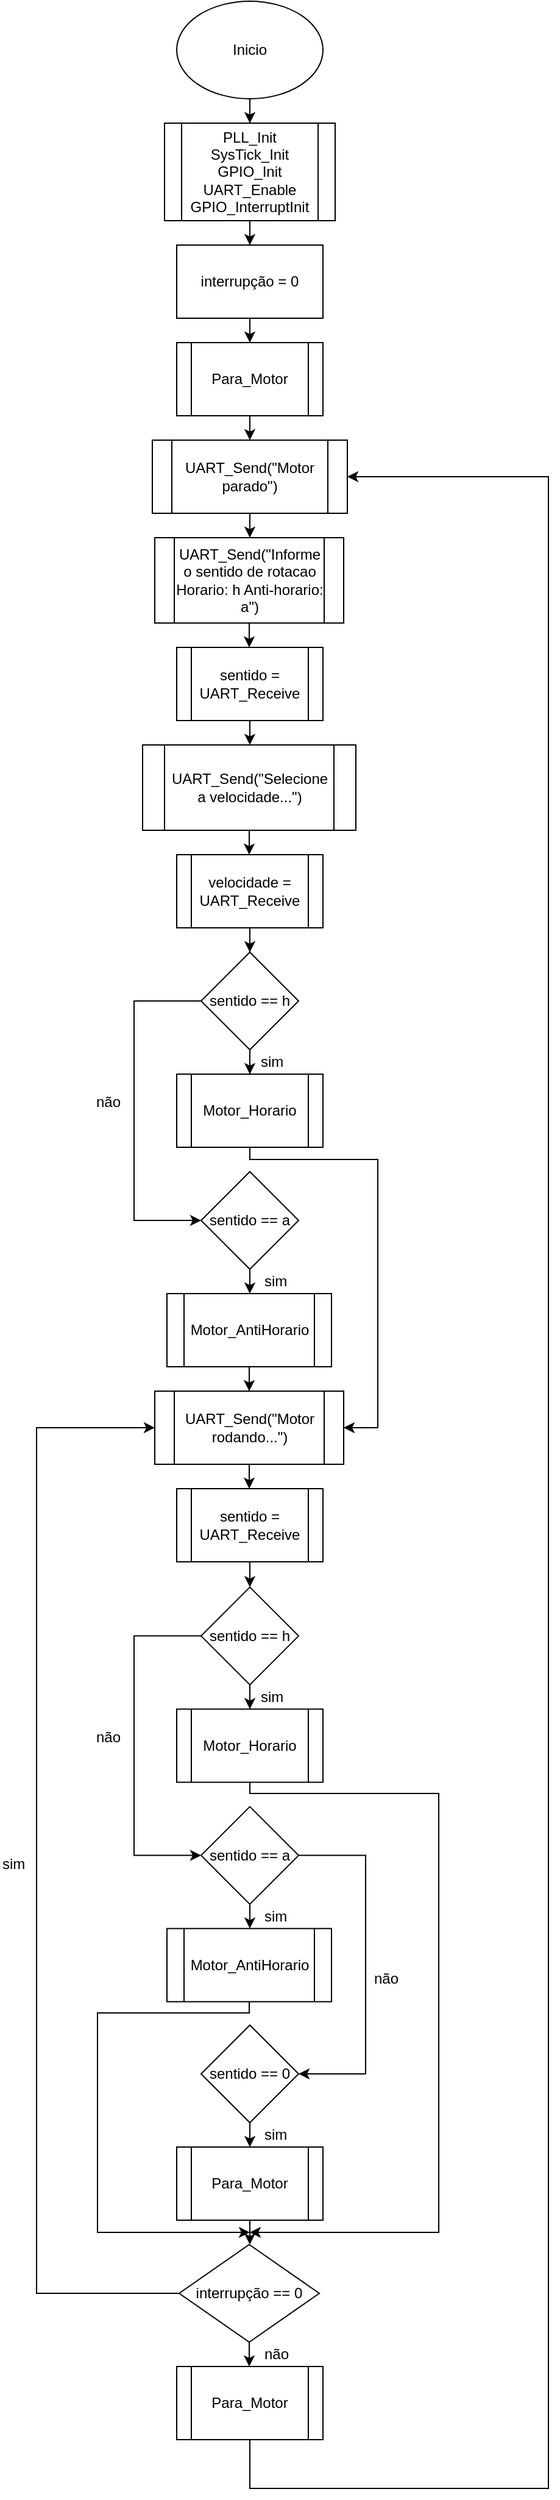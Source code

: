 <mxfile version="10.7.5" type="device"><diagram id="WJ5-Z5Rxi3Px6-7MCfZE" name="Page-1"><mxGraphModel dx="1010" dy="550" grid="1" gridSize="10" guides="1" tooltips="1" connect="1" arrows="1" fold="1" page="1" pageScale="1" pageWidth="850" pageHeight="1100" math="0" shadow="0"><root><mxCell id="0"/><mxCell id="1" parent="0"/><mxCell id="1kAuzu0sVvoDJV2iiLRR-3" value="" style="edgeStyle=orthogonalEdgeStyle;rounded=0;orthogonalLoop=1;jettySize=auto;html=1;" edge="1" parent="1" source="1kAuzu0sVvoDJV2iiLRR-1" target="1kAuzu0sVvoDJV2iiLRR-2"><mxGeometry relative="1" as="geometry"/></mxCell><mxCell id="1kAuzu0sVvoDJV2iiLRR-1" value="Inicio" style="ellipse;whiteSpace=wrap;html=1;" vertex="1" parent="1"><mxGeometry x="365" width="120" height="80" as="geometry"/></mxCell><mxCell id="1kAuzu0sVvoDJV2iiLRR-8" value="" style="edgeStyle=orthogonalEdgeStyle;rounded=0;orthogonalLoop=1;jettySize=auto;html=1;" edge="1" parent="1" source="1kAuzu0sVvoDJV2iiLRR-2" target="1kAuzu0sVvoDJV2iiLRR-4"><mxGeometry relative="1" as="geometry"/></mxCell><mxCell id="1kAuzu0sVvoDJV2iiLRR-2" value="PLL_Init&lt;br&gt;SysTick_Init&lt;br&gt;GPIO_Init&lt;br&gt;UART_Enable&lt;br&gt;GPIO_InterruptInit&lt;br&gt;" style="shape=process;whiteSpace=wrap;html=1;backgroundOutline=1;" vertex="1" parent="1"><mxGeometry x="355" y="100" width="140" height="80" as="geometry"/></mxCell><mxCell id="1kAuzu0sVvoDJV2iiLRR-9" value="" style="edgeStyle=orthogonalEdgeStyle;rounded=0;orthogonalLoop=1;jettySize=auto;html=1;" edge="1" parent="1" source="1kAuzu0sVvoDJV2iiLRR-4" target="1kAuzu0sVvoDJV2iiLRR-5"><mxGeometry relative="1" as="geometry"/></mxCell><mxCell id="1kAuzu0sVvoDJV2iiLRR-4" value="interrupção = 0" style="rounded=0;whiteSpace=wrap;html=1;" vertex="1" parent="1"><mxGeometry x="365" y="200" width="120" height="60" as="geometry"/></mxCell><mxCell id="1kAuzu0sVvoDJV2iiLRR-12" style="edgeStyle=orthogonalEdgeStyle;rounded=0;orthogonalLoop=1;jettySize=auto;html=1;exitX=0.5;exitY=1;exitDx=0;exitDy=0;entryX=0.5;entryY=0;entryDx=0;entryDy=0;" edge="1" parent="1" source="1kAuzu0sVvoDJV2iiLRR-5" target="1kAuzu0sVvoDJV2iiLRR-6"><mxGeometry relative="1" as="geometry"/></mxCell><mxCell id="1kAuzu0sVvoDJV2iiLRR-5" value="Para_Motor" style="shape=process;whiteSpace=wrap;html=1;backgroundOutline=1;" vertex="1" parent="1"><mxGeometry x="365" y="280" width="120" height="60" as="geometry"/></mxCell><mxCell id="1kAuzu0sVvoDJV2iiLRR-11" value="" style="edgeStyle=orthogonalEdgeStyle;rounded=0;orthogonalLoop=1;jettySize=auto;html=1;" edge="1" parent="1" source="1kAuzu0sVvoDJV2iiLRR-6" target="1kAuzu0sVvoDJV2iiLRR-7"><mxGeometry relative="1" as="geometry"/></mxCell><mxCell id="1kAuzu0sVvoDJV2iiLRR-6" value="UART_Send(&quot;Motor parado&quot;)" style="shape=process;whiteSpace=wrap;html=1;backgroundOutline=1;" vertex="1" parent="1"><mxGeometry x="345" y="360" width="160" height="60" as="geometry"/></mxCell><mxCell id="1kAuzu0sVvoDJV2iiLRR-15" value="" style="edgeStyle=orthogonalEdgeStyle;rounded=0;orthogonalLoop=1;jettySize=auto;html=1;" edge="1" parent="1" source="1kAuzu0sVvoDJV2iiLRR-7" target="1kAuzu0sVvoDJV2iiLRR-14"><mxGeometry relative="1" as="geometry"/></mxCell><mxCell id="1kAuzu0sVvoDJV2iiLRR-7" value="UART_Send(&quot;Informe o sentido de rotacao Horario: h Anti-horario: a&quot;)" style="shape=process;whiteSpace=wrap;html=1;backgroundOutline=1;" vertex="1" parent="1"><mxGeometry x="347" y="440" width="155" height="70" as="geometry"/></mxCell><mxCell id="1kAuzu0sVvoDJV2iiLRR-17" value="" style="edgeStyle=orthogonalEdgeStyle;rounded=0;orthogonalLoop=1;jettySize=auto;html=1;" edge="1" parent="1" source="1kAuzu0sVvoDJV2iiLRR-14" target="1kAuzu0sVvoDJV2iiLRR-16"><mxGeometry relative="1" as="geometry"/></mxCell><mxCell id="1kAuzu0sVvoDJV2iiLRR-14" value="sentido = UART_Receive" style="shape=process;whiteSpace=wrap;html=1;backgroundOutline=1;" vertex="1" parent="1"><mxGeometry x="365" y="530" width="120" height="60" as="geometry"/></mxCell><mxCell id="1kAuzu0sVvoDJV2iiLRR-20" value="" style="edgeStyle=orthogonalEdgeStyle;rounded=0;orthogonalLoop=1;jettySize=auto;html=1;" edge="1" parent="1" source="1kAuzu0sVvoDJV2iiLRR-16" target="1kAuzu0sVvoDJV2iiLRR-19"><mxGeometry relative="1" as="geometry"/></mxCell><mxCell id="1kAuzu0sVvoDJV2iiLRR-16" value="UART_Send(&quot;Selecione a velocidade...&quot;)" style="shape=process;whiteSpace=wrap;html=1;backgroundOutline=1;" vertex="1" parent="1"><mxGeometry x="337" y="610" width="175" height="70" as="geometry"/></mxCell><mxCell id="1kAuzu0sVvoDJV2iiLRR-22" value="" style="edgeStyle=orthogonalEdgeStyle;rounded=0;orthogonalLoop=1;jettySize=auto;html=1;" edge="1" parent="1" source="1kAuzu0sVvoDJV2iiLRR-19" target="1kAuzu0sVvoDJV2iiLRR-21"><mxGeometry relative="1" as="geometry"/></mxCell><mxCell id="1kAuzu0sVvoDJV2iiLRR-19" value="velocidade = UART_Receive" style="shape=process;whiteSpace=wrap;html=1;backgroundOutline=1;" vertex="1" parent="1"><mxGeometry x="365" y="700" width="120" height="60" as="geometry"/></mxCell><mxCell id="1kAuzu0sVvoDJV2iiLRR-24" value="" style="edgeStyle=orthogonalEdgeStyle;rounded=0;orthogonalLoop=1;jettySize=auto;html=1;" edge="1" parent="1" source="1kAuzu0sVvoDJV2iiLRR-21" target="1kAuzu0sVvoDJV2iiLRR-23"><mxGeometry relative="1" as="geometry"/></mxCell><mxCell id="1kAuzu0sVvoDJV2iiLRR-26" style="edgeStyle=orthogonalEdgeStyle;rounded=0;orthogonalLoop=1;jettySize=auto;html=1;exitX=0;exitY=0.5;exitDx=0;exitDy=0;entryX=0;entryY=0.5;entryDx=0;entryDy=0;" edge="1" parent="1" source="1kAuzu0sVvoDJV2iiLRR-21" target="1kAuzu0sVvoDJV2iiLRR-25"><mxGeometry relative="1" as="geometry"><Array as="points"><mxPoint x="330" y="820"/><mxPoint x="330" y="1000"/></Array></mxGeometry></mxCell><mxCell id="1kAuzu0sVvoDJV2iiLRR-21" value="sentido == h" style="rhombus;whiteSpace=wrap;html=1;" vertex="1" parent="1"><mxGeometry x="385" y="780" width="80" height="80" as="geometry"/></mxCell><mxCell id="1kAuzu0sVvoDJV2iiLRR-34" style="edgeStyle=orthogonalEdgeStyle;rounded=0;orthogonalLoop=1;jettySize=auto;html=1;exitX=0.5;exitY=1;exitDx=0;exitDy=0;entryX=1;entryY=0.5;entryDx=0;entryDy=0;" edge="1" parent="1" source="1kAuzu0sVvoDJV2iiLRR-23" target="1kAuzu0sVvoDJV2iiLRR-32"><mxGeometry relative="1" as="geometry"><Array as="points"><mxPoint x="425" y="950"/><mxPoint x="530" y="950"/><mxPoint x="530" y="1170"/></Array></mxGeometry></mxCell><mxCell id="1kAuzu0sVvoDJV2iiLRR-23" value="Motor_Horario" style="shape=process;whiteSpace=wrap;html=1;backgroundOutline=1;" vertex="1" parent="1"><mxGeometry x="365" y="880" width="120" height="60" as="geometry"/></mxCell><mxCell id="1kAuzu0sVvoDJV2iiLRR-29" value="" style="edgeStyle=orthogonalEdgeStyle;rounded=0;orthogonalLoop=1;jettySize=auto;html=1;" edge="1" parent="1" source="1kAuzu0sVvoDJV2iiLRR-25" target="1kAuzu0sVvoDJV2iiLRR-28"><mxGeometry relative="1" as="geometry"/></mxCell><mxCell id="1kAuzu0sVvoDJV2iiLRR-25" value="sentido == a" style="rhombus;whiteSpace=wrap;html=1;" vertex="1" parent="1"><mxGeometry x="385" y="960" width="80" height="80" as="geometry"/></mxCell><mxCell id="1kAuzu0sVvoDJV2iiLRR-27" value="não" style="text;html=1;resizable=0;points=[];autosize=1;align=left;verticalAlign=top;spacingTop=-4;" vertex="1" parent="1"><mxGeometry x="297" y="893" width="40" height="20" as="geometry"/></mxCell><mxCell id="1kAuzu0sVvoDJV2iiLRR-33" value="" style="edgeStyle=orthogonalEdgeStyle;rounded=0;orthogonalLoop=1;jettySize=auto;html=1;" edge="1" parent="1" source="1kAuzu0sVvoDJV2iiLRR-28" target="1kAuzu0sVvoDJV2iiLRR-32"><mxGeometry relative="1" as="geometry"/></mxCell><mxCell id="1kAuzu0sVvoDJV2iiLRR-28" value="Motor_AntiHorario" style="shape=process;whiteSpace=wrap;html=1;backgroundOutline=1;" vertex="1" parent="1"><mxGeometry x="357" y="1060" width="135" height="60" as="geometry"/></mxCell><mxCell id="1kAuzu0sVvoDJV2iiLRR-30" value="sim" style="text;html=1;resizable=0;points=[];autosize=1;align=left;verticalAlign=top;spacingTop=-4;" vertex="1" parent="1"><mxGeometry x="432" y="860" width="30" height="20" as="geometry"/></mxCell><mxCell id="1kAuzu0sVvoDJV2iiLRR-31" value="sim" style="text;html=1;resizable=0;points=[];autosize=1;align=left;verticalAlign=top;spacingTop=-4;" vertex="1" parent="1"><mxGeometry x="435" y="1040" width="30" height="20" as="geometry"/></mxCell><mxCell id="1kAuzu0sVvoDJV2iiLRR-36" value="" style="edgeStyle=orthogonalEdgeStyle;rounded=0;orthogonalLoop=1;jettySize=auto;html=1;" edge="1" parent="1" source="1kAuzu0sVvoDJV2iiLRR-32" target="1kAuzu0sVvoDJV2iiLRR-35"><mxGeometry relative="1" as="geometry"/></mxCell><mxCell id="1kAuzu0sVvoDJV2iiLRR-32" value="UART_Send(&quot;Motor rodando...&quot;)" style="shape=process;whiteSpace=wrap;html=1;backgroundOutline=1;" vertex="1" parent="1"><mxGeometry x="347" y="1140" width="155" height="60" as="geometry"/></mxCell><mxCell id="1kAuzu0sVvoDJV2iiLRR-47" value="" style="edgeStyle=orthogonalEdgeStyle;rounded=0;orthogonalLoop=1;jettySize=auto;html=1;" edge="1" parent="1" source="1kAuzu0sVvoDJV2iiLRR-35" target="1kAuzu0sVvoDJV2iiLRR-39"><mxGeometry relative="1" as="geometry"/></mxCell><mxCell id="1kAuzu0sVvoDJV2iiLRR-35" value="sentido = UART_Receive" style="shape=process;whiteSpace=wrap;html=1;backgroundOutline=1;" vertex="1" parent="1"><mxGeometry x="365" y="1220" width="120" height="60" as="geometry"/></mxCell><mxCell id="1kAuzu0sVvoDJV2iiLRR-37" value="" style="edgeStyle=orthogonalEdgeStyle;rounded=0;orthogonalLoop=1;jettySize=auto;html=1;" edge="1" parent="1" source="1kAuzu0sVvoDJV2iiLRR-39" target="1kAuzu0sVvoDJV2iiLRR-40"><mxGeometry relative="1" as="geometry"/></mxCell><mxCell id="1kAuzu0sVvoDJV2iiLRR-38" style="edgeStyle=orthogonalEdgeStyle;rounded=0;orthogonalLoop=1;jettySize=auto;html=1;exitX=0;exitY=0.5;exitDx=0;exitDy=0;entryX=0;entryY=0.5;entryDx=0;entryDy=0;" edge="1" parent="1" source="1kAuzu0sVvoDJV2iiLRR-39" target="1kAuzu0sVvoDJV2iiLRR-42"><mxGeometry relative="1" as="geometry"><Array as="points"><mxPoint x="330" y="1340.8"/><mxPoint x="330" y="1520.8"/></Array></mxGeometry></mxCell><mxCell id="1kAuzu0sVvoDJV2iiLRR-39" value="sentido == h" style="rhombus;whiteSpace=wrap;html=1;" vertex="1" parent="1"><mxGeometry x="385" y="1300.8" width="80" height="80" as="geometry"/></mxCell><mxCell id="1kAuzu0sVvoDJV2iiLRR-63" style="edgeStyle=orthogonalEdgeStyle;rounded=0;orthogonalLoop=1;jettySize=auto;html=1;exitX=0.5;exitY=1;exitDx=0;exitDy=0;" edge="1" parent="1" source="1kAuzu0sVvoDJV2iiLRR-40"><mxGeometry relative="1" as="geometry"><mxPoint x="425" y="1830" as="targetPoint"/><Array as="points"><mxPoint x="425" y="1470"/><mxPoint x="580" y="1470"/><mxPoint x="580" y="1830"/></Array></mxGeometry></mxCell><mxCell id="1kAuzu0sVvoDJV2iiLRR-40" value="Motor_Horario" style="shape=process;whiteSpace=wrap;html=1;backgroundOutline=1;" vertex="1" parent="1"><mxGeometry x="365" y="1400.8" width="120" height="60" as="geometry"/></mxCell><mxCell id="1kAuzu0sVvoDJV2iiLRR-41" value="" style="edgeStyle=orthogonalEdgeStyle;rounded=0;orthogonalLoop=1;jettySize=auto;html=1;" edge="1" parent="1" source="1kAuzu0sVvoDJV2iiLRR-42" target="1kAuzu0sVvoDJV2iiLRR-44"><mxGeometry relative="1" as="geometry"/></mxCell><mxCell id="1kAuzu0sVvoDJV2iiLRR-49" style="edgeStyle=orthogonalEdgeStyle;rounded=0;orthogonalLoop=1;jettySize=auto;html=1;exitX=1;exitY=0.5;exitDx=0;exitDy=0;entryX=1;entryY=0.5;entryDx=0;entryDy=0;" edge="1" parent="1" source="1kAuzu0sVvoDJV2iiLRR-42" target="1kAuzu0sVvoDJV2iiLRR-48"><mxGeometry relative="1" as="geometry"><Array as="points"><mxPoint x="520" y="1521"/><mxPoint x="520" y="1700"/></Array></mxGeometry></mxCell><mxCell id="1kAuzu0sVvoDJV2iiLRR-42" value="sentido == a" style="rhombus;whiteSpace=wrap;html=1;" vertex="1" parent="1"><mxGeometry x="385" y="1480.8" width="80" height="80" as="geometry"/></mxCell><mxCell id="1kAuzu0sVvoDJV2iiLRR-43" value="não" style="text;html=1;resizable=0;points=[];autosize=1;align=left;verticalAlign=top;spacingTop=-4;" vertex="1" parent="1"><mxGeometry x="297" y="1413.8" width="40" height="20" as="geometry"/></mxCell><mxCell id="1kAuzu0sVvoDJV2iiLRR-65" style="edgeStyle=orthogonalEdgeStyle;rounded=0;orthogonalLoop=1;jettySize=auto;html=1;exitX=0.5;exitY=1;exitDx=0;exitDy=0;" edge="1" parent="1" source="1kAuzu0sVvoDJV2iiLRR-44"><mxGeometry relative="1" as="geometry"><mxPoint x="425" y="1830" as="targetPoint"/><Array as="points"><mxPoint x="425" y="1650"/><mxPoint x="300" y="1650"/><mxPoint x="300" y="1830"/><mxPoint x="410" y="1830"/></Array></mxGeometry></mxCell><mxCell id="1kAuzu0sVvoDJV2iiLRR-44" value="Motor_AntiHorario" style="shape=process;whiteSpace=wrap;html=1;backgroundOutline=1;" vertex="1" parent="1"><mxGeometry x="357" y="1580.8" width="135" height="60" as="geometry"/></mxCell><mxCell id="1kAuzu0sVvoDJV2iiLRR-45" value="sim" style="text;html=1;resizable=0;points=[];autosize=1;align=left;verticalAlign=top;spacingTop=-4;" vertex="1" parent="1"><mxGeometry x="432" y="1380.8" width="30" height="20" as="geometry"/></mxCell><mxCell id="1kAuzu0sVvoDJV2iiLRR-46" value="sim" style="text;html=1;resizable=0;points=[];autosize=1;align=left;verticalAlign=top;spacingTop=-4;" vertex="1" parent="1"><mxGeometry x="435" y="1560.8" width="30" height="20" as="geometry"/></mxCell><mxCell id="1kAuzu0sVvoDJV2iiLRR-52" style="edgeStyle=orthogonalEdgeStyle;rounded=0;orthogonalLoop=1;jettySize=auto;html=1;exitX=0.5;exitY=1;exitDx=0;exitDy=0;entryX=0.5;entryY=0;entryDx=0;entryDy=0;" edge="1" parent="1" source="1kAuzu0sVvoDJV2iiLRR-48" target="1kAuzu0sVvoDJV2iiLRR-51"><mxGeometry relative="1" as="geometry"/></mxCell><mxCell id="1kAuzu0sVvoDJV2iiLRR-48" value="sentido == 0" style="rhombus;whiteSpace=wrap;html=1;" vertex="1" parent="1"><mxGeometry x="385" y="1660" width="80" height="80" as="geometry"/></mxCell><mxCell id="1kAuzu0sVvoDJV2iiLRR-50" value="não" style="text;html=1;resizable=0;points=[];autosize=1;align=left;verticalAlign=top;spacingTop=-4;" vertex="1" parent="1"><mxGeometry x="525" y="1612" width="40" height="20" as="geometry"/></mxCell><mxCell id="1kAuzu0sVvoDJV2iiLRR-55" value="" style="edgeStyle=orthogonalEdgeStyle;rounded=0;orthogonalLoop=1;jettySize=auto;html=1;" edge="1" parent="1" source="1kAuzu0sVvoDJV2iiLRR-51" target="1kAuzu0sVvoDJV2iiLRR-54"><mxGeometry relative="1" as="geometry"/></mxCell><mxCell id="1kAuzu0sVvoDJV2iiLRR-51" value="Para_Motor" style="shape=process;whiteSpace=wrap;html=1;backgroundOutline=1;" vertex="1" parent="1"><mxGeometry x="365" y="1760" width="120" height="60" as="geometry"/></mxCell><mxCell id="1kAuzu0sVvoDJV2iiLRR-53" value="sim" style="text;html=1;resizable=0;points=[];autosize=1;align=left;verticalAlign=top;spacingTop=-4;" vertex="1" parent="1"><mxGeometry x="435" y="1740" width="30" height="20" as="geometry"/></mxCell><mxCell id="1kAuzu0sVvoDJV2iiLRR-56" style="edgeStyle=orthogonalEdgeStyle;rounded=0;orthogonalLoop=1;jettySize=auto;html=1;exitX=0;exitY=0.5;exitDx=0;exitDy=0;entryX=0;entryY=0.5;entryDx=0;entryDy=0;" edge="1" parent="1" source="1kAuzu0sVvoDJV2iiLRR-54" target="1kAuzu0sVvoDJV2iiLRR-32"><mxGeometry relative="1" as="geometry"><Array as="points"><mxPoint x="250" y="1880"/><mxPoint x="250" y="1170"/></Array></mxGeometry></mxCell><mxCell id="1kAuzu0sVvoDJV2iiLRR-59" value="" style="edgeStyle=orthogonalEdgeStyle;rounded=0;orthogonalLoop=1;jettySize=auto;html=1;" edge="1" parent="1" source="1kAuzu0sVvoDJV2iiLRR-54" target="1kAuzu0sVvoDJV2iiLRR-58"><mxGeometry relative="1" as="geometry"/></mxCell><mxCell id="1kAuzu0sVvoDJV2iiLRR-54" value="interrupção == 0" style="rhombus;whiteSpace=wrap;html=1;" vertex="1" parent="1"><mxGeometry x="367" y="1840" width="115" height="80" as="geometry"/></mxCell><mxCell id="1kAuzu0sVvoDJV2iiLRR-57" value="sim" style="text;html=1;resizable=0;points=[];autosize=1;align=left;verticalAlign=top;spacingTop=-4;" vertex="1" parent="1"><mxGeometry x="220" y="1518" width="30" height="20" as="geometry"/></mxCell><mxCell id="1kAuzu0sVvoDJV2iiLRR-61" style="edgeStyle=orthogonalEdgeStyle;rounded=0;orthogonalLoop=1;jettySize=auto;html=1;exitX=0.5;exitY=1;exitDx=0;exitDy=0;entryX=1;entryY=0.5;entryDx=0;entryDy=0;" edge="1" parent="1" source="1kAuzu0sVvoDJV2iiLRR-58" target="1kAuzu0sVvoDJV2iiLRR-6"><mxGeometry relative="1" as="geometry"><Array as="points"><mxPoint x="425" y="2040"/><mxPoint x="670" y="2040"/><mxPoint x="670" y="390"/></Array></mxGeometry></mxCell><mxCell id="1kAuzu0sVvoDJV2iiLRR-58" value="Para_Motor" style="shape=process;whiteSpace=wrap;html=1;backgroundOutline=1;" vertex="1" parent="1"><mxGeometry x="365" y="1940" width="120" height="60" as="geometry"/></mxCell><mxCell id="1kAuzu0sVvoDJV2iiLRR-60" value="não" style="text;html=1;resizable=0;points=[];autosize=1;align=left;verticalAlign=top;spacingTop=-4;" vertex="1" parent="1"><mxGeometry x="435" y="1920" width="40" height="20" as="geometry"/></mxCell></root></mxGraphModel></diagram></mxfile>